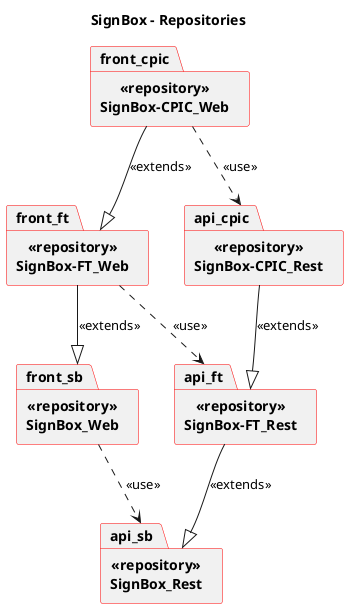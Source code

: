 @startuml
'skinparam packageBorderColor blue
'skinparam packageFontStyle bold
title SignBox - Repositories

package "**SignBox_Web**" <<repository>> as front_sb
package "**SignBox_Rest**" <<repository>> as api_sb
package "**SignBox-FT_Web**" <<repository>> as front_ft
package "**SignBox-FT_Rest**" <<repository>> as api_ft
package "**SignBox-CPIC_Web**" <<repository>> as front_cpic
package "**SignBox-CPIC_Rest**" <<repository>> as api_cpic

front_sb ..> api_sb: <<use>>
front_cpic ..> api_cpic: <<use>>
front_ft ..> api_ft: <<use>>
front_cpic --|> front_ft : <<extends>>
api_cpic --|> api_ft: <<extends>>
front_ft --|> front_sb: <<extends>>
api_ft --|> api_sb: <<extends>>


skinparam package{
    fontStyle<<repository>> bold
    stereotypeStyle<<repository>> bold
    borderColor<<repository>> red
}


@enduml